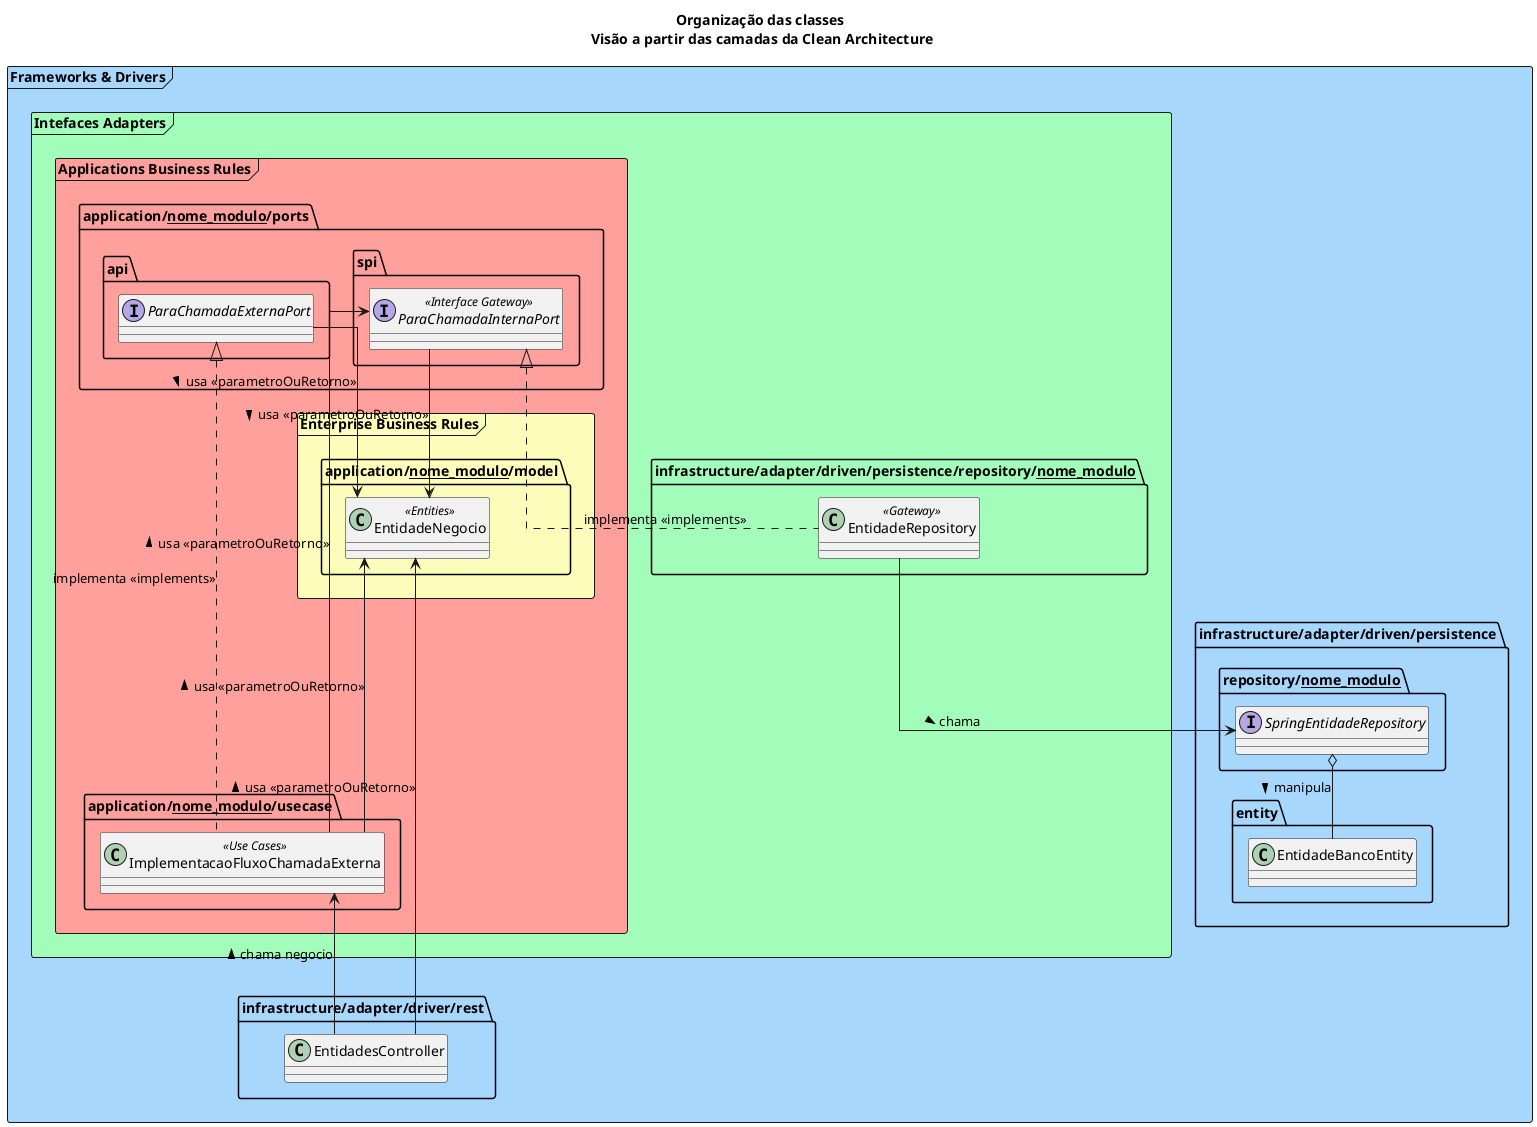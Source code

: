@startuml ApplicationArchitectureBeforeCleanArchitecture

skinparam linetype ortho
'left to right direction

title 
    Organização das classes 
    Visão a partir das camadas da Clean Architecture
end title

frame "Frameworks & Drivers" #A7D7FD {


    package "infrastructure/adapter/driven/persistence" {
        package "entity" {
            class EntidadeBancoEntity
        }
        
        package "repository/__nome_modulo__" {
            
            interface SpringEntidadeRepository 
        }
        SpringEntidadeRepository o-- EntidadeBancoEntity : manipula >
    }

    frame "Intefaces Adapters" #A2FDBA {

        frame "Applications Business Rules" #FFA09C {
            frame "Enterprise Business Rules" #FCFDBA {

                package "application/__nome_modulo__/model" as modelPkg {

                    class EntidadeNegocio <<Entities>>

                }

            }

            package "application/__nome_modulo__/usecase" as usecasePkg{
                class ImplementacaoFluxoChamadaExterna <<Use Cases>>

                ImplementacaoFluxoChamadaExterna  -up--> EntidadeNegocio : usa <<parametroOuRetorno>> >
        
            }

            package "application/__nome_modulo__/ports" {
                package "api" {
                    interface ParaChamadaExternaPort 
                }

                ParaChamadaExternaPort  --> EntidadeNegocio : usa <<parametroOuRetorno>> >
                ParaChamadaExternaPort <|... ImplementacaoFluxoChamadaExterna : implementa <<implements>>

                package "spi" {
                    interface ParaChamadaInternaPort <<Interface Gateway>>

                    ParaChamadaInternaPort  --> EntidadeNegocio : usa <<parametroOuRetorno>> >
                    ImplementacaoFluxoChamadaExterna  -up--> ParaChamadaInternaPort : usa <<parametroOuRetorno>> >
                }
            }
            
        }


        package "infrastructure/adapter/driven/persistence/repository/__nome_modulo__" {
            class EntidadeRepository <<Gateway>>

            EntidadeRepository --> SpringEntidadeRepository : chama >
            ParaChamadaInternaPort <|.. EntidadeRepository : implementa <<implements>>
        }

        
    }
    
    package "infrastructure/adapter/driver/rest" {
        class EntidadesController

        EntidadesController  -up--> ImplementacaoFluxoChamadaExterna : chama negocio >
        EntidadesController  -up--> EntidadeNegocio : usa <<parametroOuRetorno>> > 
    }

}
@enduml